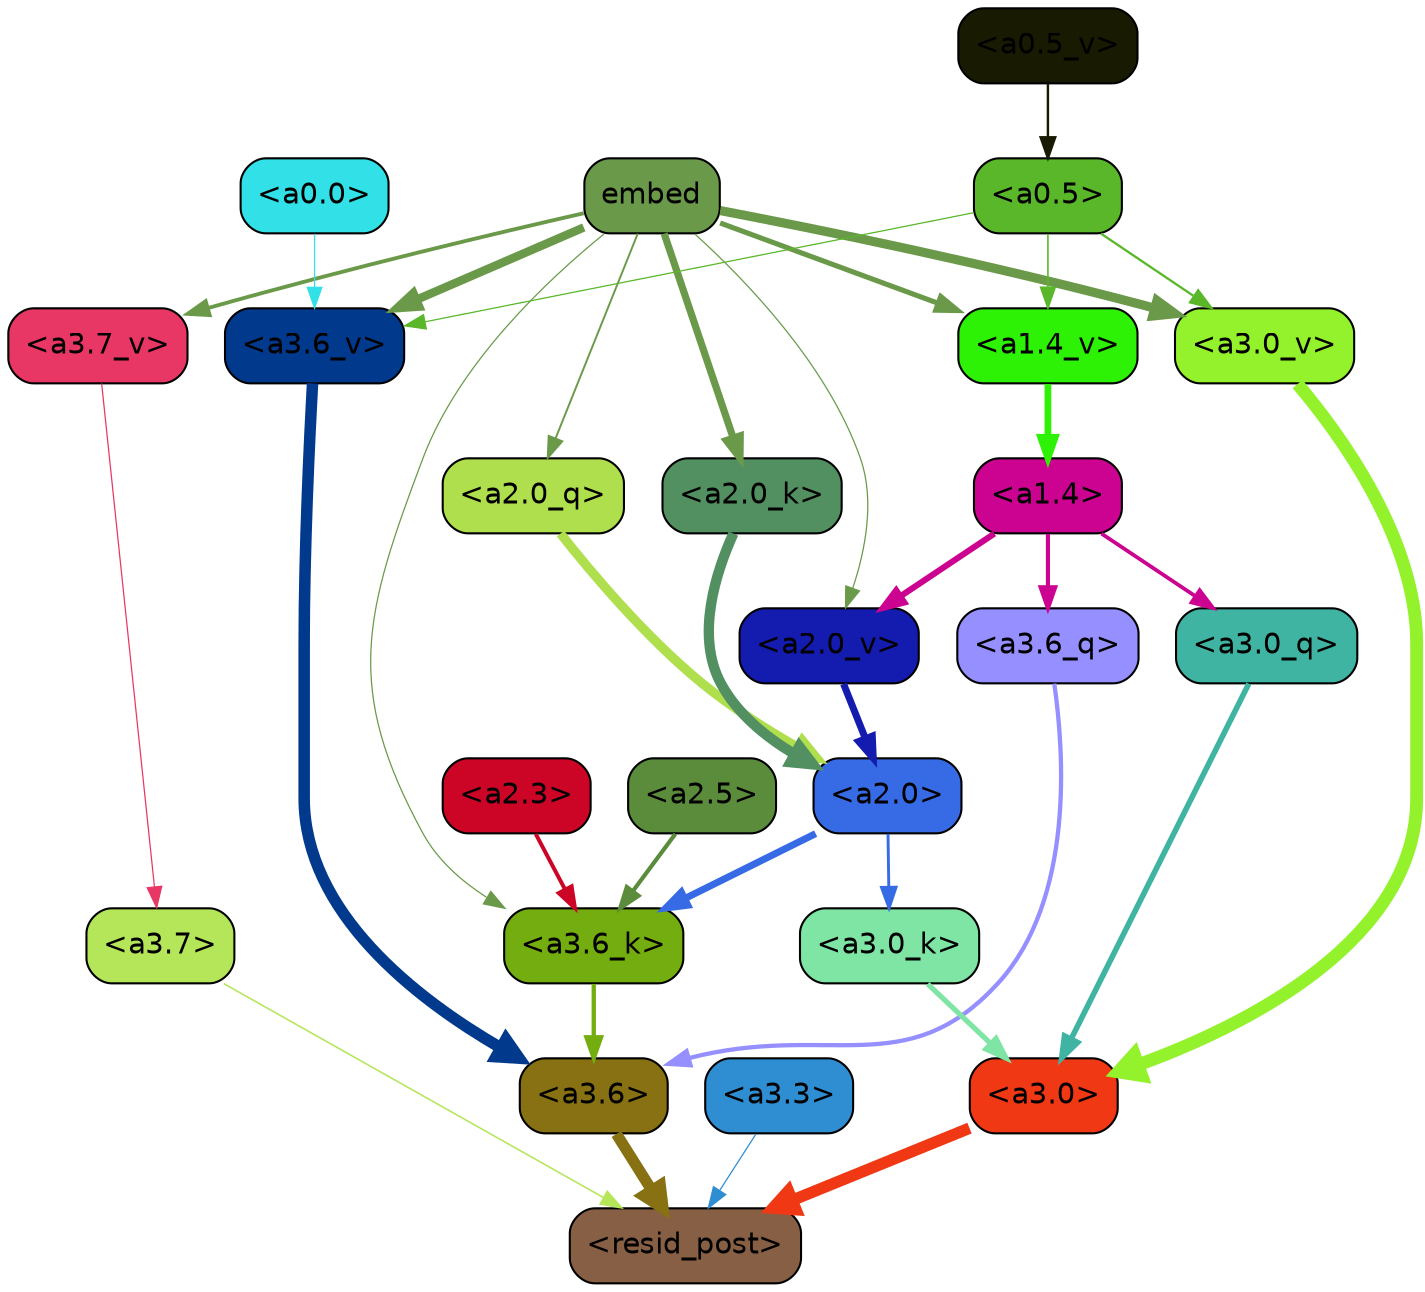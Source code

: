 strict digraph "" {
	graph [bgcolor=transparent,
		layout=dot,
		overlap=false,
		splines=true
	];
	"<a3.7>"	[color=black,
		fillcolor="#b5e65a",
		fontname=Helvetica,
		shape=box,
		style="filled, rounded"];
	"<resid_post>"	[color=black,
		fillcolor="#875f45",
		fontname=Helvetica,
		shape=box,
		style="filled, rounded"];
	"<a3.7>" -> "<resid_post>"	[color="#b5e65a",
		penwidth=0.7595263123512268];
	"<a3.6>"	[color=black,
		fillcolor="#877113",
		fontname=Helvetica,
		shape=box,
		style="filled, rounded"];
	"<a3.6>" -> "<resid_post>"	[color="#877113",
		penwidth=5.40013587474823];
	"<a3.3>"	[color=black,
		fillcolor="#2f8dd2",
		fontname=Helvetica,
		shape=box,
		style="filled, rounded"];
	"<a3.3>" -> "<resid_post>"	[color="#2f8dd2",
		penwidth=0.6];
	"<a3.0>"	[color=black,
		fillcolor="#f13814",
		fontname=Helvetica,
		shape=box,
		style="filled, rounded"];
	"<a3.0>" -> "<resid_post>"	[color="#f13814",
		penwidth=5.540827631950378];
	"<a3.6_q>"	[color=black,
		fillcolor="#958fff",
		fontname=Helvetica,
		shape=box,
		style="filled, rounded"];
	"<a3.6_q>" -> "<a3.6>"	[color="#958fff",
		penwidth=2.0530722737312317];
	"<a3.0_q>"	[color=black,
		fillcolor="#40b4a3",
		fontname=Helvetica,
		shape=box,
		style="filled, rounded"];
	"<a3.0_q>" -> "<a3.0>"	[color="#40b4a3",
		penwidth=2.681713283061981];
	"<a3.6_k>"	[color=black,
		fillcolor="#74ad10",
		fontname=Helvetica,
		shape=box,
		style="filled, rounded"];
	"<a3.6_k>" -> "<a3.6>"	[color="#74ad10",
		penwidth=2.080081820487976];
	"<a3.0_k>"	[color=black,
		fillcolor="#7ee5a4",
		fontname=Helvetica,
		shape=box,
		style="filled, rounded"];
	"<a3.0_k>" -> "<a3.0>"	[color="#7ee5a4",
		penwidth=2.4920601844787598];
	"<a3.7_v>"	[color=black,
		fillcolor="#e83764",
		fontname=Helvetica,
		shape=box,
		style="filled, rounded"];
	"<a3.7_v>" -> "<a3.7>"	[color="#e83764",
		penwidth=0.6];
	"<a3.6_v>"	[color=black,
		fillcolor="#01398d",
		fontname=Helvetica,
		shape=box,
		style="filled, rounded"];
	"<a3.6_v>" -> "<a3.6>"	[color="#01398d",
		penwidth=5.522058844566345];
	"<a3.0_v>"	[color=black,
		fillcolor="#93f22b",
		fontname=Helvetica,
		shape=box,
		style="filled, rounded"];
	"<a3.0_v>" -> "<a3.0>"	[color="#93f22b",
		penwidth=6.184832274913788];
	"<a1.4>"	[color=black,
		fillcolor="#cb0390",
		fontname=Helvetica,
		shape=box,
		style="filled, rounded"];
	"<a1.4>" -> "<a3.6_q>"	[color="#cb0390",
		penwidth=1.9735972881317139];
	"<a1.4>" -> "<a3.0_q>"	[color="#cb0390",
		penwidth=1.8167777061462402];
	"<a2.0_v>"	[color=black,
		fillcolor="#141baf",
		fontname=Helvetica,
		shape=box,
		style="filled, rounded"];
	"<a1.4>" -> "<a2.0_v>"	[color="#cb0390",
		penwidth=2.935177743434906];
	"<a2.5>"	[color=black,
		fillcolor="#5a8c3b",
		fontname=Helvetica,
		shape=box,
		style="filled, rounded"];
	"<a2.5>" -> "<a3.6_k>"	[color="#5a8c3b",
		penwidth=1.998626947402954];
	"<a2.3>"	[color=black,
		fillcolor="#cc0527",
		fontname=Helvetica,
		shape=box,
		style="filled, rounded"];
	"<a2.3>" -> "<a3.6_k>"	[color="#cc0527",
		penwidth=1.90748929977417];
	"<a2.0>"	[color=black,
		fillcolor="#366be5",
		fontname=Helvetica,
		shape=box,
		style="filled, rounded"];
	"<a2.0>" -> "<a3.6_k>"	[color="#366be5",
		penwidth=3.3549644947052];
	"<a2.0>" -> "<a3.0_k>"	[color="#366be5",
		penwidth=1.3908889293670654];
	embed	[color=black,
		fillcolor="#6a9a49",
		fontname=Helvetica,
		shape=box,
		style="filled, rounded"];
	embed -> "<a3.6_k>"	[color="#6a9a49",
		penwidth=0.6];
	embed -> "<a3.7_v>"	[color="#6a9a49",
		penwidth=1.8481524586677551];
	embed -> "<a3.6_v>"	[color="#6a9a49",
		penwidth=4.0683629512786865];
	embed -> "<a3.0_v>"	[color="#6a9a49",
		penwidth=4.396489858627319];
	"<a2.0_q>"	[color=black,
		fillcolor="#afdf4d",
		fontname=Helvetica,
		shape=box,
		style="filled, rounded"];
	embed -> "<a2.0_q>"	[color="#6a9a49",
		penwidth=0.9339196681976318];
	"<a2.0_k>"	[color=black,
		fillcolor="#529062",
		fontname=Helvetica,
		shape=box,
		style="filled, rounded"];
	embed -> "<a2.0_k>"	[color="#6a9a49",
		penwidth=3.474741220474243];
	embed -> "<a2.0_v>"	[color="#6a9a49",
		penwidth=0.6];
	"<a1.4_v>"	[color=black,
		fillcolor="#2df205",
		fontname=Helvetica,
		shape=box,
		style="filled, rounded"];
	embed -> "<a1.4_v>"	[color="#6a9a49",
		penwidth=2.457472085952759];
	"<a0.5>"	[color=black,
		fillcolor="#59b729",
		fontname=Helvetica,
		shape=box,
		style="filled, rounded"];
	"<a0.5>" -> "<a3.6_v>"	[color="#59b729",
		penwidth=0.6];
	"<a0.5>" -> "<a3.0_v>"	[color="#59b729",
		penwidth=1.0967135429382324];
	"<a0.5>" -> "<a1.4_v>"	[color="#59b729",
		penwidth=0.7647972106933594];
	"<a0.0>"	[color=black,
		fillcolor="#32e1e8",
		fontname=Helvetica,
		shape=box,
		style="filled, rounded"];
	"<a0.0>" -> "<a3.6_v>"	[color="#32e1e8",
		penwidth=0.6];
	"<a2.0_q>" -> "<a2.0>"	[color="#afdf4d",
		penwidth=4.507863223552704];
	"<a2.0_k>" -> "<a2.0>"	[color="#529062",
		penwidth=4.960922122001648];
	"<a2.0_v>" -> "<a2.0>"	[color="#141baf",
		penwidth=3.3640971779823303];
	"<a1.4_v>" -> "<a1.4>"	[color="#2df205",
		penwidth=3.2196178436279297];
	"<a0.5_v>"	[color=black,
		fillcolor="#181a01",
		fontname=Helvetica,
		shape=box,
		style="filled, rounded"];
	"<a0.5_v>" -> "<a0.5>"	[color="#181a01",
		penwidth=1.171161413192749];
}
